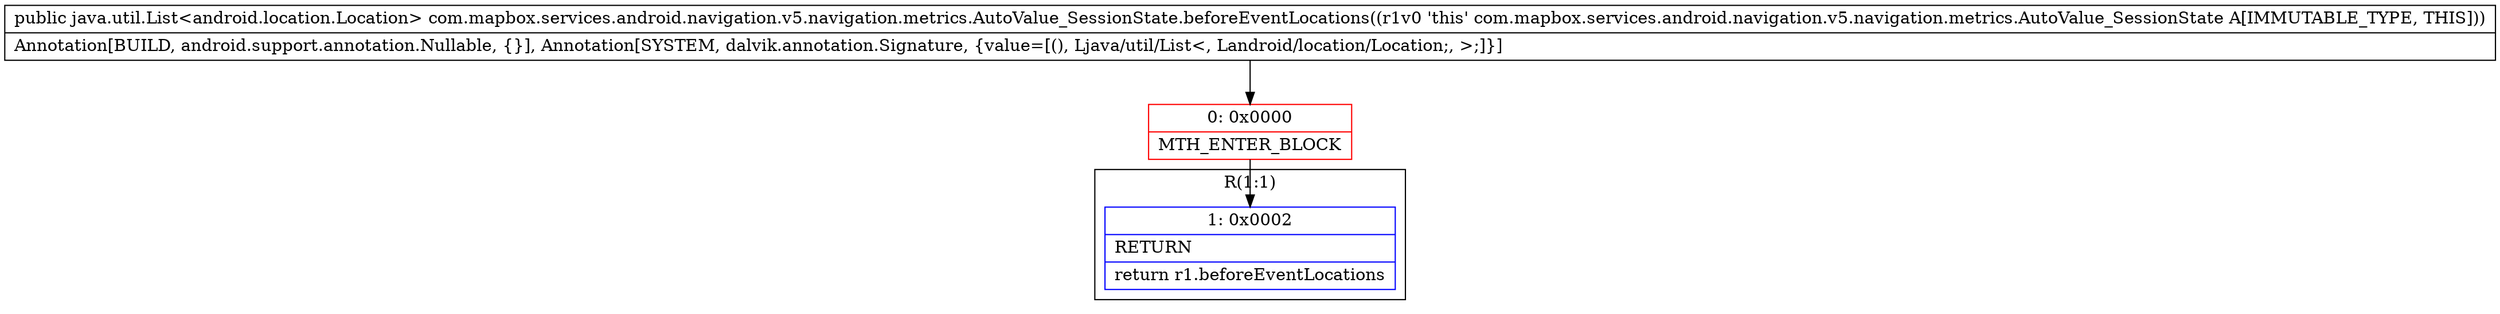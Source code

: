 digraph "CFG forcom.mapbox.services.android.navigation.v5.navigation.metrics.AutoValue_SessionState.beforeEventLocations()Ljava\/util\/List;" {
subgraph cluster_Region_1478825299 {
label = "R(1:1)";
node [shape=record,color=blue];
Node_1 [shape=record,label="{1\:\ 0x0002|RETURN\l|return r1.beforeEventLocations\l}"];
}
Node_0 [shape=record,color=red,label="{0\:\ 0x0000|MTH_ENTER_BLOCK\l}"];
MethodNode[shape=record,label="{public java.util.List\<android.location.Location\> com.mapbox.services.android.navigation.v5.navigation.metrics.AutoValue_SessionState.beforeEventLocations((r1v0 'this' com.mapbox.services.android.navigation.v5.navigation.metrics.AutoValue_SessionState A[IMMUTABLE_TYPE, THIS]))  | Annotation[BUILD, android.support.annotation.Nullable, \{\}], Annotation[SYSTEM, dalvik.annotation.Signature, \{value=[(), Ljava\/util\/List\<, Landroid\/location\/Location;, \>;]\}]\l}"];
MethodNode -> Node_0;
Node_0 -> Node_1;
}

